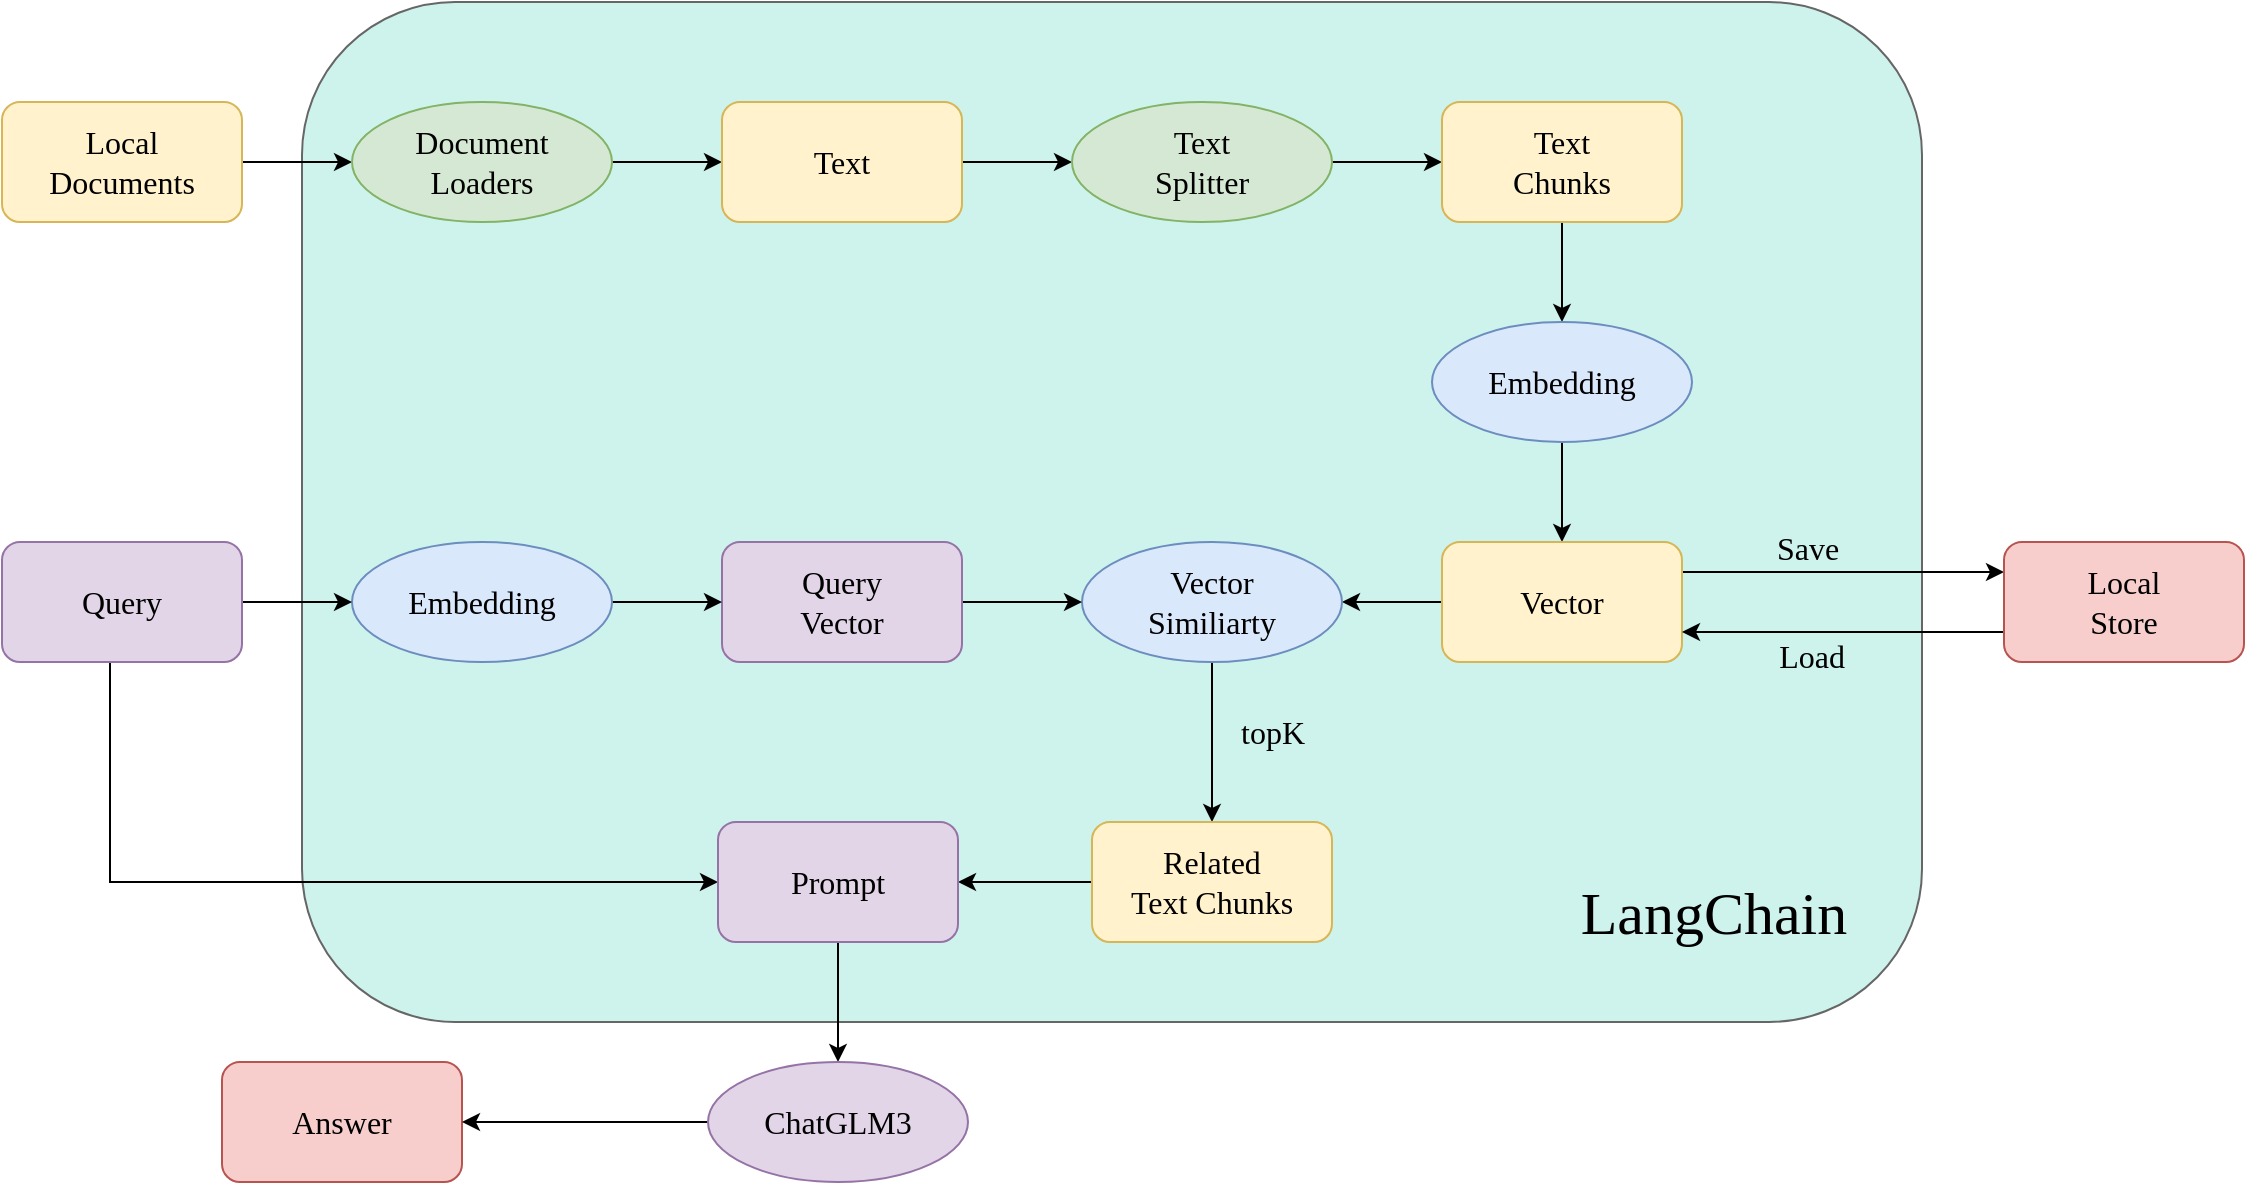 <mxfile version="24.8.4">
  <diagram name="第 1 页" id="8JeEZKrJHRBEoHgwRUvl">
    <mxGraphModel dx="2066" dy="1141" grid="1" gridSize="10" guides="1" tooltips="1" connect="1" arrows="1" fold="1" page="1" pageScale="1" pageWidth="827" pageHeight="1169" math="0" shadow="0">
      <root>
        <mxCell id="0" />
        <mxCell id="1" parent="0" />
        <mxCell id="gi3k4BYyuWbSDJBH0W4Z-45" value="" style="rounded=1;whiteSpace=wrap;html=1;fillColor=#cef3ec;strokeColor=#666666;fontFamily=Comic Sans MS;fontColor=#333333;gradientColor=none;" parent="1" vertex="1">
          <mxGeometry x="160" y="130" width="810" height="510" as="geometry" />
        </mxCell>
        <mxCell id="gi3k4BYyuWbSDJBH0W4Z-22" value="" style="edgeStyle=orthogonalEdgeStyle;rounded=0;orthogonalLoop=1;jettySize=auto;html=1;fontFamily=Comic Sans MS;" parent="1" source="gi3k4BYyuWbSDJBH0W4Z-1" target="gi3k4BYyuWbSDJBH0W4Z-2" edge="1">
          <mxGeometry relative="1" as="geometry" />
        </mxCell>
        <mxCell id="gi3k4BYyuWbSDJBH0W4Z-1" value="&lt;font style=&quot;font-size: 16px;&quot;&gt;Local&lt;br&gt;Documents&lt;/font&gt;" style="rounded=1;whiteSpace=wrap;html=1;fillColor=#fff2cc;strokeColor=#d6b656;fontFamily=Comic Sans MS;" parent="1" vertex="1">
          <mxGeometry x="10" y="180" width="120" height="60" as="geometry" />
        </mxCell>
        <mxCell id="gi3k4BYyuWbSDJBH0W4Z-23" value="" style="edgeStyle=orthogonalEdgeStyle;rounded=0;orthogonalLoop=1;jettySize=auto;html=1;fontFamily=Comic Sans MS;" parent="1" source="gi3k4BYyuWbSDJBH0W4Z-2" target="gi3k4BYyuWbSDJBH0W4Z-3" edge="1">
          <mxGeometry relative="1" as="geometry" />
        </mxCell>
        <mxCell id="gi3k4BYyuWbSDJBH0W4Z-2" value="&lt;span style=&quot;font-size:12.0pt;font-family:&lt;br/&gt;&amp;quot;Times New Roman&amp;quot;,serif;mso-fareast-font-family:宋体;mso-bidi-theme-font:minor-bidi;&lt;br/&gt;mso-ansi-language:EN-US;mso-fareast-language:ZH-CN;mso-bidi-language:AR-SA&quot; lang=&quot;EN-US&quot;&gt;Document&lt;/span&gt;&lt;div&gt;&lt;span style=&quot;font-size:12.0pt;font-family:&lt;br/&gt;&amp;quot;Times New Roman&amp;quot;,serif;mso-fareast-font-family:宋体;mso-bidi-theme-font:minor-bidi;&lt;br/&gt;mso-ansi-language:EN-US;mso-fareast-language:ZH-CN;mso-bidi-language:AR-SA&quot; lang=&quot;EN-US&quot;&gt;Loaders&lt;/span&gt;&lt;/div&gt;" style="ellipse;whiteSpace=wrap;html=1;fillColor=#d5e8d4;strokeColor=#82b366;fontFamily=Comic Sans MS;" parent="1" vertex="1">
          <mxGeometry x="185" y="180" width="130" height="60" as="geometry" />
        </mxCell>
        <mxCell id="gi3k4BYyuWbSDJBH0W4Z-24" value="" style="edgeStyle=orthogonalEdgeStyle;rounded=0;orthogonalLoop=1;jettySize=auto;html=1;fontFamily=Comic Sans MS;" parent="1" source="gi3k4BYyuWbSDJBH0W4Z-3" target="gi3k4BYyuWbSDJBH0W4Z-4" edge="1">
          <mxGeometry relative="1" as="geometry" />
        </mxCell>
        <mxCell id="gi3k4BYyuWbSDJBH0W4Z-3" value="&lt;span style=&quot;font-size: 16px;&quot;&gt;Text&lt;/span&gt;" style="rounded=1;whiteSpace=wrap;html=1;fillColor=#fff2cc;strokeColor=#d6b656;fontFamily=Comic Sans MS;" parent="1" vertex="1">
          <mxGeometry x="370" y="180" width="120" height="60" as="geometry" />
        </mxCell>
        <mxCell id="gi3k4BYyuWbSDJBH0W4Z-25" value="" style="edgeStyle=orthogonalEdgeStyle;rounded=0;orthogonalLoop=1;jettySize=auto;html=1;fontFamily=Comic Sans MS;" parent="1" source="gi3k4BYyuWbSDJBH0W4Z-4" target="gi3k4BYyuWbSDJBH0W4Z-5" edge="1">
          <mxGeometry relative="1" as="geometry" />
        </mxCell>
        <mxCell id="gi3k4BYyuWbSDJBH0W4Z-4" value="&lt;span style=&quot;font-size: 16px;&quot;&gt;Text&lt;br&gt;Splitter&lt;/span&gt;" style="ellipse;whiteSpace=wrap;html=1;fillColor=#d5e8d4;strokeColor=#82b366;fontFamily=Comic Sans MS;" parent="1" vertex="1">
          <mxGeometry x="545" y="180" width="130" height="60" as="geometry" />
        </mxCell>
        <mxCell id="gi3k4BYyuWbSDJBH0W4Z-26" value="" style="edgeStyle=orthogonalEdgeStyle;rounded=0;orthogonalLoop=1;jettySize=auto;html=1;fontFamily=Comic Sans MS;" parent="1" source="gi3k4BYyuWbSDJBH0W4Z-5" target="gi3k4BYyuWbSDJBH0W4Z-6" edge="1">
          <mxGeometry relative="1" as="geometry" />
        </mxCell>
        <mxCell id="gi3k4BYyuWbSDJBH0W4Z-5" value="&lt;span style=&quot;font-size: 16px;&quot;&gt;Text&lt;/span&gt;&lt;div&gt;&lt;span style=&quot;font-size: 16px;&quot;&gt;Chunks&lt;/span&gt;&lt;/div&gt;" style="rounded=1;whiteSpace=wrap;html=1;fillColor=#fff2cc;strokeColor=#d6b656;fontFamily=Comic Sans MS;" parent="1" vertex="1">
          <mxGeometry x="730" y="180" width="120" height="60" as="geometry" />
        </mxCell>
        <mxCell id="gi3k4BYyuWbSDJBH0W4Z-27" value="" style="edgeStyle=orthogonalEdgeStyle;rounded=0;orthogonalLoop=1;jettySize=auto;html=1;fontFamily=Comic Sans MS;" parent="1" source="gi3k4BYyuWbSDJBH0W4Z-6" target="gi3k4BYyuWbSDJBH0W4Z-7" edge="1">
          <mxGeometry relative="1" as="geometry" />
        </mxCell>
        <mxCell id="gi3k4BYyuWbSDJBH0W4Z-6" value="&lt;span style=&quot;font-size: 16px;&quot;&gt;Embedding&lt;/span&gt;" style="ellipse;whiteSpace=wrap;html=1;fillColor=#dae8fc;strokeColor=#6c8ebf;fontFamily=Comic Sans MS;" parent="1" vertex="1">
          <mxGeometry x="725" y="290" width="130" height="60" as="geometry" />
        </mxCell>
        <mxCell id="gi3k4BYyuWbSDJBH0W4Z-29" style="edgeStyle=orthogonalEdgeStyle;rounded=0;orthogonalLoop=1;jettySize=auto;html=1;exitX=1;exitY=0.25;exitDx=0;exitDy=0;entryX=0;entryY=0.25;entryDx=0;entryDy=0;fontFamily=Comic Sans MS;" parent="1" source="gi3k4BYyuWbSDJBH0W4Z-7" target="gi3k4BYyuWbSDJBH0W4Z-9" edge="1">
          <mxGeometry relative="1" as="geometry" />
        </mxCell>
        <mxCell id="gi3k4BYyuWbSDJBH0W4Z-34" value="" style="edgeStyle=orthogonalEdgeStyle;rounded=0;orthogonalLoop=1;jettySize=auto;html=1;fontFamily=Comic Sans MS;" parent="1" source="gi3k4BYyuWbSDJBH0W4Z-7" target="gi3k4BYyuWbSDJBH0W4Z-11" edge="1">
          <mxGeometry relative="1" as="geometry" />
        </mxCell>
        <mxCell id="gi3k4BYyuWbSDJBH0W4Z-7" value="&lt;span style=&quot;font-size: 16px;&quot;&gt;Vector&lt;/span&gt;" style="rounded=1;whiteSpace=wrap;html=1;fillColor=#fff2cc;strokeColor=#d6b656;fontFamily=Comic Sans MS;" parent="1" vertex="1">
          <mxGeometry x="730" y="400" width="120" height="60" as="geometry" />
        </mxCell>
        <mxCell id="gi3k4BYyuWbSDJBH0W4Z-30" style="edgeStyle=orthogonalEdgeStyle;rounded=0;orthogonalLoop=1;jettySize=auto;html=1;exitX=0;exitY=0.75;exitDx=0;exitDy=0;entryX=1;entryY=0.75;entryDx=0;entryDy=0;fontFamily=Comic Sans MS;" parent="1" source="gi3k4BYyuWbSDJBH0W4Z-9" target="gi3k4BYyuWbSDJBH0W4Z-7" edge="1">
          <mxGeometry relative="1" as="geometry" />
        </mxCell>
        <mxCell id="gi3k4BYyuWbSDJBH0W4Z-9" value="&lt;span style=&quot;font-size: 16px;&quot;&gt;Local&lt;br&gt;Store&lt;/span&gt;" style="rounded=1;whiteSpace=wrap;html=1;fillColor=#f8cecc;strokeColor=#b85450;fontFamily=Comic Sans MS;" parent="1" vertex="1">
          <mxGeometry x="1011" y="400" width="120" height="60" as="geometry" />
        </mxCell>
        <mxCell id="gi3k4BYyuWbSDJBH0W4Z-36" value="" style="edgeStyle=orthogonalEdgeStyle;rounded=0;orthogonalLoop=1;jettySize=auto;html=1;fontFamily=Comic Sans MS;" parent="1" source="gi3k4BYyuWbSDJBH0W4Z-11" target="gi3k4BYyuWbSDJBH0W4Z-16" edge="1">
          <mxGeometry relative="1" as="geometry" />
        </mxCell>
        <mxCell id="gi3k4BYyuWbSDJBH0W4Z-11" value="&lt;span style=&quot;font-size: 16px;&quot;&gt;Vector&lt;br&gt;Similiarty&lt;/span&gt;" style="ellipse;whiteSpace=wrap;html=1;fillColor=#dae8fc;strokeColor=#6c8ebf;fontFamily=Comic Sans MS;" parent="1" vertex="1">
          <mxGeometry x="550" y="400" width="130" height="60" as="geometry" />
        </mxCell>
        <mxCell id="gi3k4BYyuWbSDJBH0W4Z-35" value="" style="edgeStyle=orthogonalEdgeStyle;rounded=0;orthogonalLoop=1;jettySize=auto;html=1;fontFamily=Comic Sans MS;" parent="1" source="gi3k4BYyuWbSDJBH0W4Z-12" target="gi3k4BYyuWbSDJBH0W4Z-11" edge="1">
          <mxGeometry relative="1" as="geometry" />
        </mxCell>
        <mxCell id="gi3k4BYyuWbSDJBH0W4Z-12" value="&lt;span style=&quot;font-size: 16px;&quot;&gt;Query&lt;/span&gt;&lt;div&gt;&lt;span style=&quot;font-size: 16px;&quot;&gt;Vector&lt;/span&gt;&lt;/div&gt;" style="rounded=1;whiteSpace=wrap;html=1;fillColor=#e1d5e7;strokeColor=#9673a6;fontFamily=Comic Sans MS;" parent="1" vertex="1">
          <mxGeometry x="370" y="400" width="120" height="60" as="geometry" />
        </mxCell>
        <mxCell id="gi3k4BYyuWbSDJBH0W4Z-40" value="" style="edgeStyle=orthogonalEdgeStyle;rounded=0;orthogonalLoop=1;jettySize=auto;html=1;fontFamily=Comic Sans MS;" parent="1" source="gi3k4BYyuWbSDJBH0W4Z-13" target="gi3k4BYyuWbSDJBH0W4Z-12" edge="1">
          <mxGeometry relative="1" as="geometry" />
        </mxCell>
        <mxCell id="gi3k4BYyuWbSDJBH0W4Z-13" value="&lt;span style=&quot;font-size: 16px;&quot;&gt;Embedding&lt;/span&gt;" style="ellipse;whiteSpace=wrap;html=1;fillColor=#dae8fc;strokeColor=#6c8ebf;fontFamily=Comic Sans MS;" parent="1" vertex="1">
          <mxGeometry x="185" y="400" width="130" height="60" as="geometry" />
        </mxCell>
        <mxCell id="gi3k4BYyuWbSDJBH0W4Z-39" value="" style="edgeStyle=orthogonalEdgeStyle;rounded=0;orthogonalLoop=1;jettySize=auto;html=1;fontFamily=Comic Sans MS;" parent="1" source="gi3k4BYyuWbSDJBH0W4Z-14" target="gi3k4BYyuWbSDJBH0W4Z-13" edge="1">
          <mxGeometry relative="1" as="geometry" />
        </mxCell>
        <mxCell id="gi3k4BYyuWbSDJBH0W4Z-41" style="edgeStyle=orthogonalEdgeStyle;rounded=0;orthogonalLoop=1;jettySize=auto;html=1;entryX=0;entryY=0.5;entryDx=0;entryDy=0;exitX=0.45;exitY=0.983;exitDx=0;exitDy=0;exitPerimeter=0;fontFamily=Comic Sans MS;" parent="1" source="gi3k4BYyuWbSDJBH0W4Z-14" target="gi3k4BYyuWbSDJBH0W4Z-18" edge="1">
          <mxGeometry relative="1" as="geometry" />
        </mxCell>
        <mxCell id="gi3k4BYyuWbSDJBH0W4Z-14" value="&lt;span style=&quot;font-size: 16px;&quot;&gt;Query&lt;/span&gt;" style="rounded=1;whiteSpace=wrap;html=1;fillColor=#e1d5e7;strokeColor=#9673a6;fontFamily=Comic Sans MS;" parent="1" vertex="1">
          <mxGeometry x="10" y="400" width="120" height="60" as="geometry" />
        </mxCell>
        <mxCell id="gi3k4BYyuWbSDJBH0W4Z-38" value="" style="edgeStyle=orthogonalEdgeStyle;rounded=0;orthogonalLoop=1;jettySize=auto;html=1;fontFamily=Comic Sans MS;" parent="1" source="gi3k4BYyuWbSDJBH0W4Z-16" target="gi3k4BYyuWbSDJBH0W4Z-18" edge="1">
          <mxGeometry relative="1" as="geometry" />
        </mxCell>
        <mxCell id="gi3k4BYyuWbSDJBH0W4Z-16" value="&lt;span style=&quot;font-size: 16px;&quot;&gt;Related&lt;br&gt;Text Chunks&lt;/span&gt;" style="rounded=1;whiteSpace=wrap;html=1;fillColor=#fff2cc;strokeColor=#d6b656;fontFamily=Comic Sans MS;" parent="1" vertex="1">
          <mxGeometry x="555" y="540" width="120" height="60" as="geometry" />
        </mxCell>
        <mxCell id="gi3k4BYyuWbSDJBH0W4Z-42" value="" style="edgeStyle=orthogonalEdgeStyle;rounded=0;orthogonalLoop=1;jettySize=auto;html=1;fontFamily=Comic Sans MS;" parent="1" source="gi3k4BYyuWbSDJBH0W4Z-18" target="gi3k4BYyuWbSDJBH0W4Z-21" edge="1">
          <mxGeometry relative="1" as="geometry" />
        </mxCell>
        <mxCell id="gi3k4BYyuWbSDJBH0W4Z-18" value="&lt;span style=&quot;font-size: 16px;&quot;&gt;Prompt&lt;/span&gt;" style="rounded=1;whiteSpace=wrap;html=1;fillColor=#e1d5e7;strokeColor=#9673a6;fontFamily=Comic Sans MS;" parent="1" vertex="1">
          <mxGeometry x="368" y="540" width="120" height="60" as="geometry" />
        </mxCell>
        <mxCell id="gi3k4BYyuWbSDJBH0W4Z-20" value="&lt;span style=&quot;font-size: 16px;&quot;&gt;Answer&lt;/span&gt;" style="rounded=1;whiteSpace=wrap;html=1;fillColor=#f8cecc;strokeColor=#b85450;fontFamily=Comic Sans MS;" parent="1" vertex="1">
          <mxGeometry x="120" y="660" width="120" height="60" as="geometry" />
        </mxCell>
        <mxCell id="gi3k4BYyuWbSDJBH0W4Z-43" style="edgeStyle=orthogonalEdgeStyle;rounded=0;orthogonalLoop=1;jettySize=auto;html=1;exitX=0;exitY=0.5;exitDx=0;exitDy=0;fontFamily=Comic Sans MS;" parent="1" source="gi3k4BYyuWbSDJBH0W4Z-21" target="gi3k4BYyuWbSDJBH0W4Z-20" edge="1">
          <mxGeometry relative="1" as="geometry" />
        </mxCell>
        <mxCell id="gi3k4BYyuWbSDJBH0W4Z-21" value="&lt;span style=&quot;font-size: 16px;&quot;&gt;ChatGLM3&lt;/span&gt;" style="ellipse;whiteSpace=wrap;html=1;fillColor=#e1d5e7;strokeColor=#9673a6;fontFamily=Comic Sans MS;" parent="1" vertex="1">
          <mxGeometry x="363" y="660" width="130" height="60" as="geometry" />
        </mxCell>
        <mxCell id="gi3k4BYyuWbSDJBH0W4Z-37" value="&lt;font style=&quot;font-size: 16px;&quot;&gt;topK&lt;/font&gt;" style="text;html=1;align=center;verticalAlign=middle;resizable=0;points=[];autosize=1;strokeColor=none;fillColor=none;fontFamily=Comic Sans MS;" parent="1" vertex="1">
          <mxGeometry x="615" y="480" width="60" height="30" as="geometry" />
        </mxCell>
        <mxCell id="gi3k4BYyuWbSDJBH0W4Z-46" value="&lt;font style=&quot;font-size: 30px;&quot;&gt;LangChain&lt;/font&gt;" style="text;html=1;align=center;verticalAlign=middle;whiteSpace=wrap;rounded=0;fontFamily=Comic Sans MS;" parent="1" vertex="1">
          <mxGeometry x="836" y="570" width="60" height="30" as="geometry" />
        </mxCell>
        <mxCell id="so3xEfgPdsVS8vJSlw38-3" value="Save" style="text;html=1;align=center;verticalAlign=middle;whiteSpace=wrap;rounded=0;fontFamily=Comic Sans MS;fontSize=16;" vertex="1" parent="1">
          <mxGeometry x="883" y="388" width="60" height="30" as="geometry" />
        </mxCell>
        <mxCell id="so3xEfgPdsVS8vJSlw38-4" value="Load" style="text;html=1;align=center;verticalAlign=middle;whiteSpace=wrap;rounded=0;fontFamily=Comic Sans MS;fontSize=16;" vertex="1" parent="1">
          <mxGeometry x="885" y="442" width="60" height="30" as="geometry" />
        </mxCell>
      </root>
    </mxGraphModel>
  </diagram>
</mxfile>
